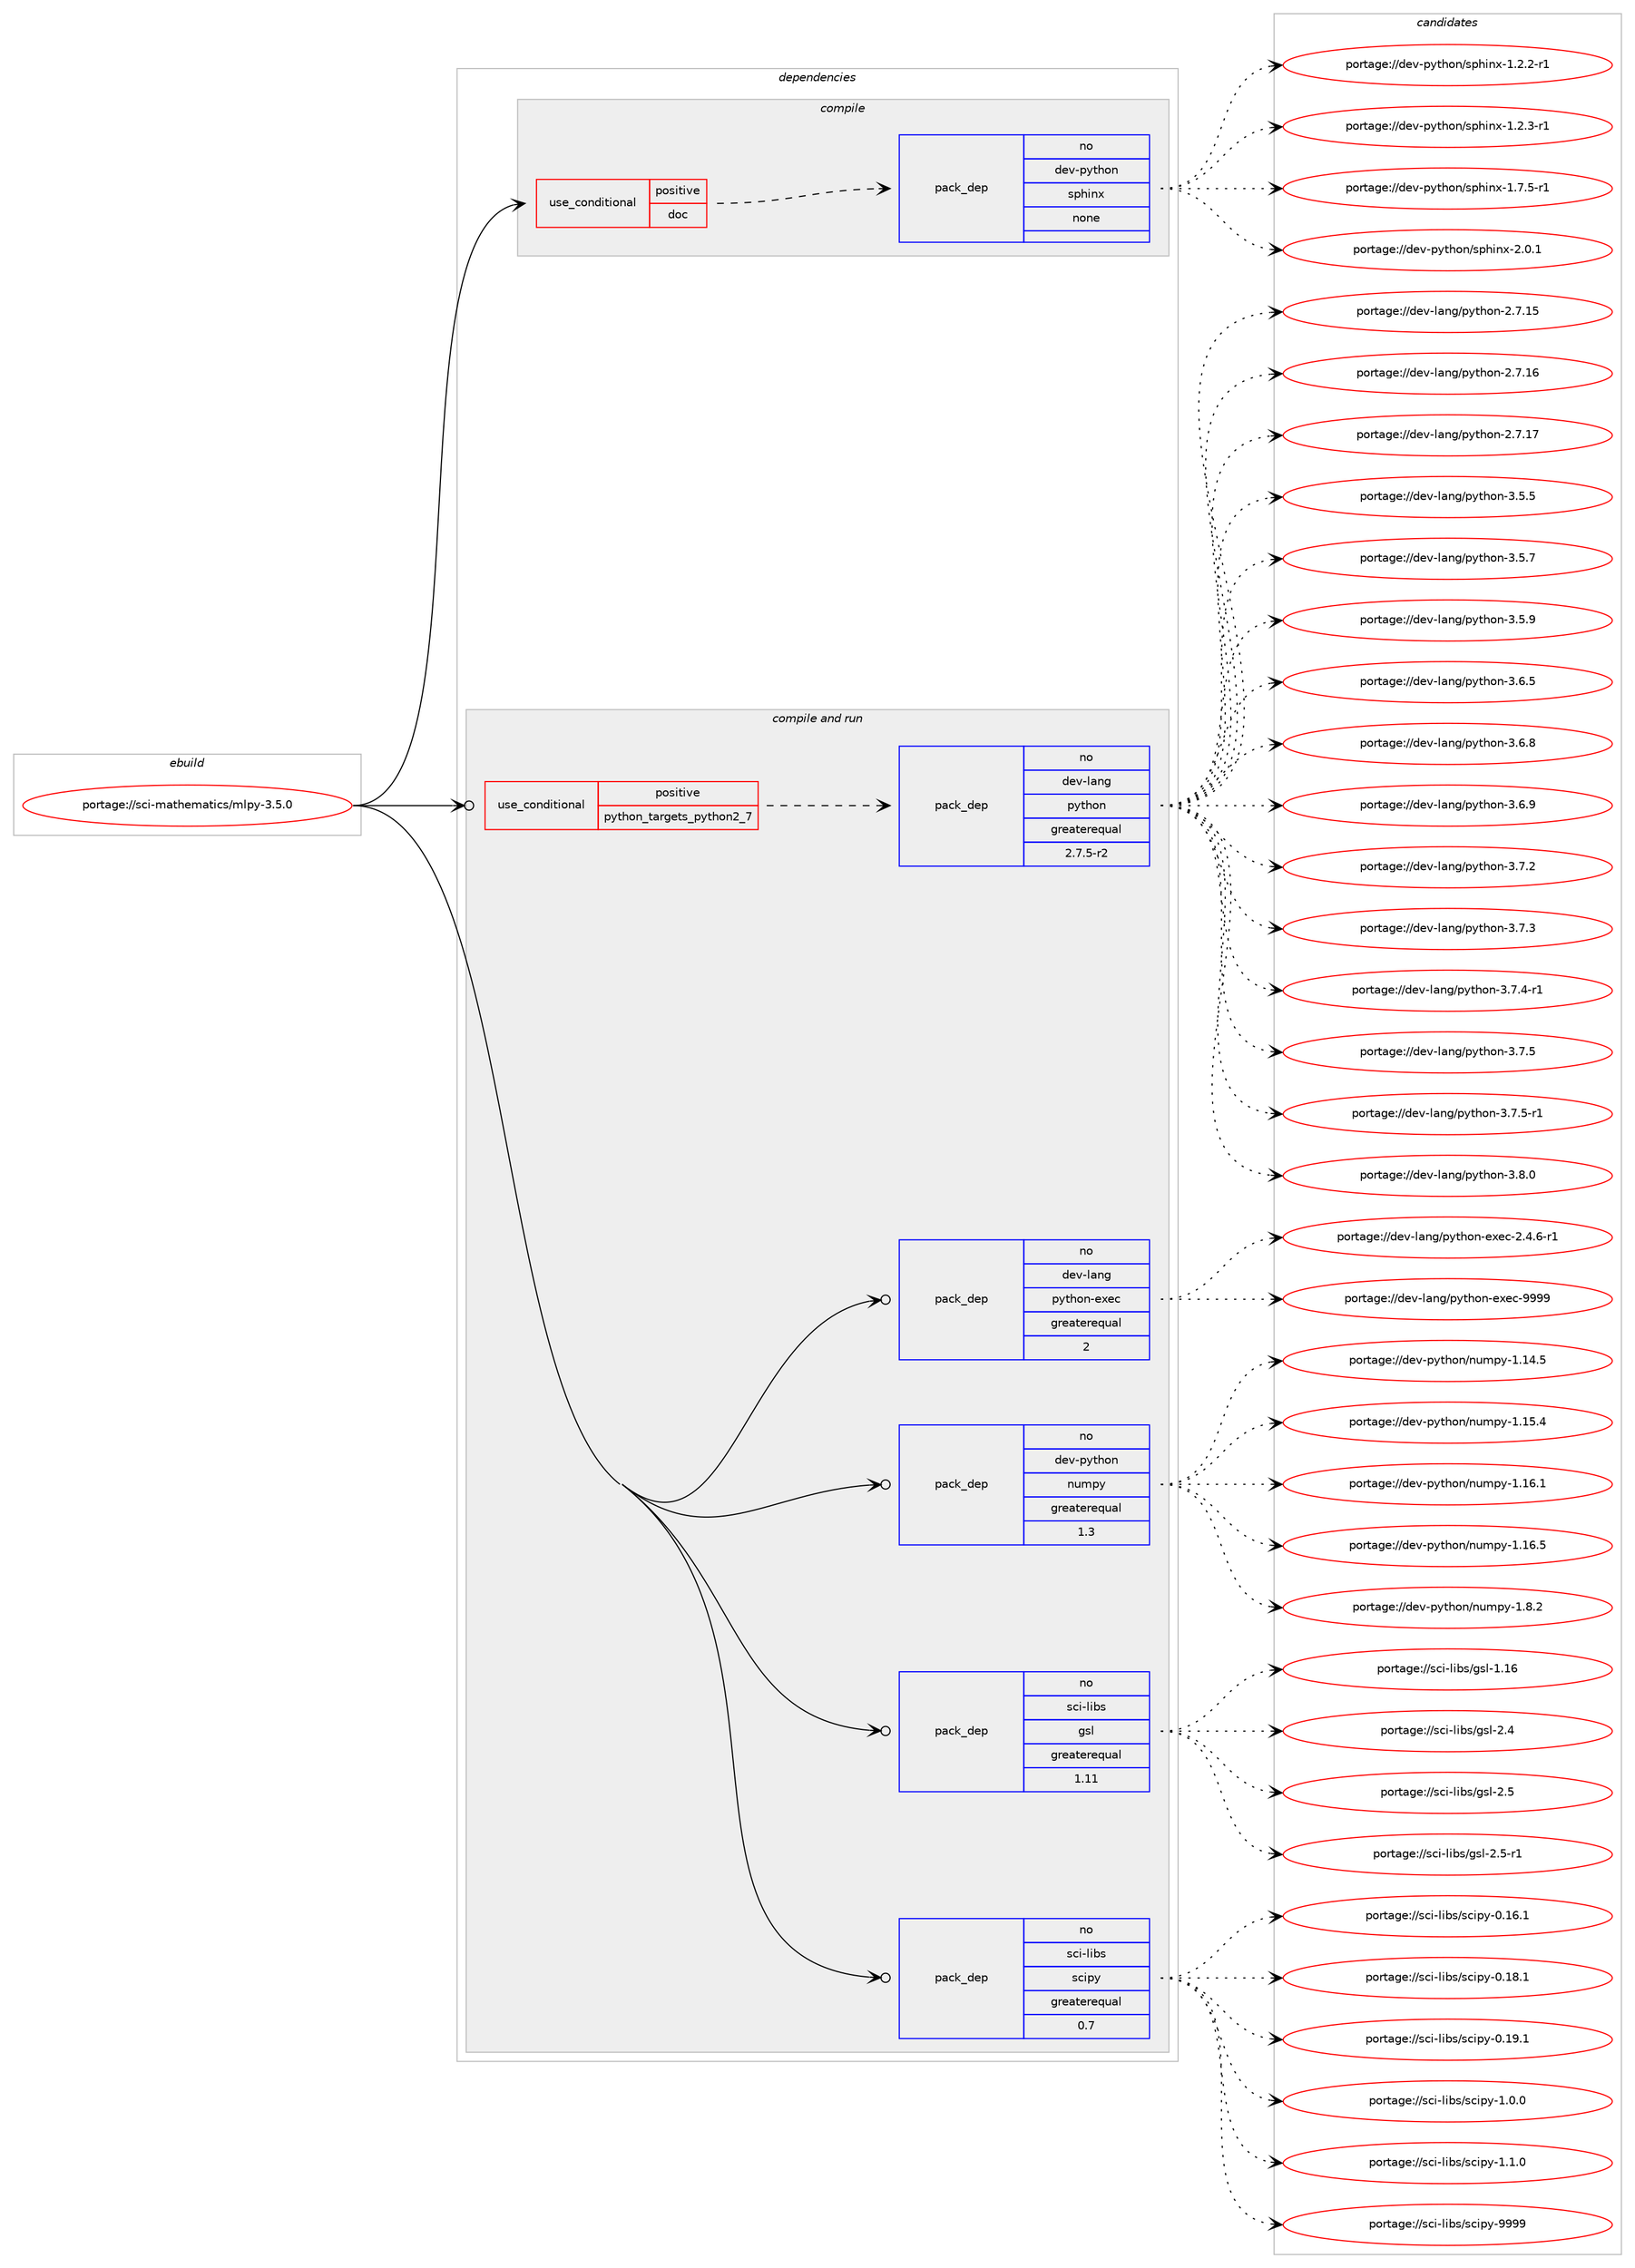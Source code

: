 digraph prolog {

# *************
# Graph options
# *************

newrank=true;
concentrate=true;
compound=true;
graph [rankdir=LR,fontname=Helvetica,fontsize=10,ranksep=1.5];#, ranksep=2.5, nodesep=0.2];
edge  [arrowhead=vee];
node  [fontname=Helvetica,fontsize=10];

# **********
# The ebuild
# **********

subgraph cluster_leftcol {
color=gray;
rank=same;
label=<<i>ebuild</i>>;
id [label="portage://sci-mathematics/mlpy-3.5.0", color=red, width=4, href="../sci-mathematics/mlpy-3.5.0.svg"];
}

# ****************
# The dependencies
# ****************

subgraph cluster_midcol {
color=gray;
label=<<i>dependencies</i>>;
subgraph cluster_compile {
fillcolor="#eeeeee";
style=filled;
label=<<i>compile</i>>;
subgraph cond97670 {
dependency394628 [label=<<TABLE BORDER="0" CELLBORDER="1" CELLSPACING="0" CELLPADDING="4"><TR><TD ROWSPAN="3" CELLPADDING="10">use_conditional</TD></TR><TR><TD>positive</TD></TR><TR><TD>doc</TD></TR></TABLE>>, shape=none, color=red];
subgraph pack290246 {
dependency394629 [label=<<TABLE BORDER="0" CELLBORDER="1" CELLSPACING="0" CELLPADDING="4" WIDTH="220"><TR><TD ROWSPAN="6" CELLPADDING="30">pack_dep</TD></TR><TR><TD WIDTH="110">no</TD></TR><TR><TD>dev-python</TD></TR><TR><TD>sphinx</TD></TR><TR><TD>none</TD></TR><TR><TD></TD></TR></TABLE>>, shape=none, color=blue];
}
dependency394628:e -> dependency394629:w [weight=20,style="dashed",arrowhead="vee"];
}
id:e -> dependency394628:w [weight=20,style="solid",arrowhead="vee"];
}
subgraph cluster_compileandrun {
fillcolor="#eeeeee";
style=filled;
label=<<i>compile and run</i>>;
subgraph cond97671 {
dependency394630 [label=<<TABLE BORDER="0" CELLBORDER="1" CELLSPACING="0" CELLPADDING="4"><TR><TD ROWSPAN="3" CELLPADDING="10">use_conditional</TD></TR><TR><TD>positive</TD></TR><TR><TD>python_targets_python2_7</TD></TR></TABLE>>, shape=none, color=red];
subgraph pack290247 {
dependency394631 [label=<<TABLE BORDER="0" CELLBORDER="1" CELLSPACING="0" CELLPADDING="4" WIDTH="220"><TR><TD ROWSPAN="6" CELLPADDING="30">pack_dep</TD></TR><TR><TD WIDTH="110">no</TD></TR><TR><TD>dev-lang</TD></TR><TR><TD>python</TD></TR><TR><TD>greaterequal</TD></TR><TR><TD>2.7.5-r2</TD></TR></TABLE>>, shape=none, color=blue];
}
dependency394630:e -> dependency394631:w [weight=20,style="dashed",arrowhead="vee"];
}
id:e -> dependency394630:w [weight=20,style="solid",arrowhead="odotvee"];
subgraph pack290248 {
dependency394632 [label=<<TABLE BORDER="0" CELLBORDER="1" CELLSPACING="0" CELLPADDING="4" WIDTH="220"><TR><TD ROWSPAN="6" CELLPADDING="30">pack_dep</TD></TR><TR><TD WIDTH="110">no</TD></TR><TR><TD>dev-lang</TD></TR><TR><TD>python-exec</TD></TR><TR><TD>greaterequal</TD></TR><TR><TD>2</TD></TR></TABLE>>, shape=none, color=blue];
}
id:e -> dependency394632:w [weight=20,style="solid",arrowhead="odotvee"];
subgraph pack290249 {
dependency394633 [label=<<TABLE BORDER="0" CELLBORDER="1" CELLSPACING="0" CELLPADDING="4" WIDTH="220"><TR><TD ROWSPAN="6" CELLPADDING="30">pack_dep</TD></TR><TR><TD WIDTH="110">no</TD></TR><TR><TD>dev-python</TD></TR><TR><TD>numpy</TD></TR><TR><TD>greaterequal</TD></TR><TR><TD>1.3</TD></TR></TABLE>>, shape=none, color=blue];
}
id:e -> dependency394633:w [weight=20,style="solid",arrowhead="odotvee"];
subgraph pack290250 {
dependency394634 [label=<<TABLE BORDER="0" CELLBORDER="1" CELLSPACING="0" CELLPADDING="4" WIDTH="220"><TR><TD ROWSPAN="6" CELLPADDING="30">pack_dep</TD></TR><TR><TD WIDTH="110">no</TD></TR><TR><TD>sci-libs</TD></TR><TR><TD>gsl</TD></TR><TR><TD>greaterequal</TD></TR><TR><TD>1.11</TD></TR></TABLE>>, shape=none, color=blue];
}
id:e -> dependency394634:w [weight=20,style="solid",arrowhead="odotvee"];
subgraph pack290251 {
dependency394635 [label=<<TABLE BORDER="0" CELLBORDER="1" CELLSPACING="0" CELLPADDING="4" WIDTH="220"><TR><TD ROWSPAN="6" CELLPADDING="30">pack_dep</TD></TR><TR><TD WIDTH="110">no</TD></TR><TR><TD>sci-libs</TD></TR><TR><TD>scipy</TD></TR><TR><TD>greaterequal</TD></TR><TR><TD>0.7</TD></TR></TABLE>>, shape=none, color=blue];
}
id:e -> dependency394635:w [weight=20,style="solid",arrowhead="odotvee"];
}
subgraph cluster_run {
fillcolor="#eeeeee";
style=filled;
label=<<i>run</i>>;
}
}

# **************
# The candidates
# **************

subgraph cluster_choices {
rank=same;
color=gray;
label=<<i>candidates</i>>;

subgraph choice290246 {
color=black;
nodesep=1;
choiceportage10010111845112121116104111110471151121041051101204549465046504511449 [label="portage://dev-python/sphinx-1.2.2-r1", color=red, width=4,href="../dev-python/sphinx-1.2.2-r1.svg"];
choiceportage10010111845112121116104111110471151121041051101204549465046514511449 [label="portage://dev-python/sphinx-1.2.3-r1", color=red, width=4,href="../dev-python/sphinx-1.2.3-r1.svg"];
choiceportage10010111845112121116104111110471151121041051101204549465546534511449 [label="portage://dev-python/sphinx-1.7.5-r1", color=red, width=4,href="../dev-python/sphinx-1.7.5-r1.svg"];
choiceportage1001011184511212111610411111047115112104105110120455046484649 [label="portage://dev-python/sphinx-2.0.1", color=red, width=4,href="../dev-python/sphinx-2.0.1.svg"];
dependency394629:e -> choiceportage10010111845112121116104111110471151121041051101204549465046504511449:w [style=dotted,weight="100"];
dependency394629:e -> choiceportage10010111845112121116104111110471151121041051101204549465046514511449:w [style=dotted,weight="100"];
dependency394629:e -> choiceportage10010111845112121116104111110471151121041051101204549465546534511449:w [style=dotted,weight="100"];
dependency394629:e -> choiceportage1001011184511212111610411111047115112104105110120455046484649:w [style=dotted,weight="100"];
}
subgraph choice290247 {
color=black;
nodesep=1;
choiceportage10010111845108971101034711212111610411111045504655464953 [label="portage://dev-lang/python-2.7.15", color=red, width=4,href="../dev-lang/python-2.7.15.svg"];
choiceportage10010111845108971101034711212111610411111045504655464954 [label="portage://dev-lang/python-2.7.16", color=red, width=4,href="../dev-lang/python-2.7.16.svg"];
choiceportage10010111845108971101034711212111610411111045504655464955 [label="portage://dev-lang/python-2.7.17", color=red, width=4,href="../dev-lang/python-2.7.17.svg"];
choiceportage100101118451089711010347112121116104111110455146534653 [label="portage://dev-lang/python-3.5.5", color=red, width=4,href="../dev-lang/python-3.5.5.svg"];
choiceportage100101118451089711010347112121116104111110455146534655 [label="portage://dev-lang/python-3.5.7", color=red, width=4,href="../dev-lang/python-3.5.7.svg"];
choiceportage100101118451089711010347112121116104111110455146534657 [label="portage://dev-lang/python-3.5.9", color=red, width=4,href="../dev-lang/python-3.5.9.svg"];
choiceportage100101118451089711010347112121116104111110455146544653 [label="portage://dev-lang/python-3.6.5", color=red, width=4,href="../dev-lang/python-3.6.5.svg"];
choiceportage100101118451089711010347112121116104111110455146544656 [label="portage://dev-lang/python-3.6.8", color=red, width=4,href="../dev-lang/python-3.6.8.svg"];
choiceportage100101118451089711010347112121116104111110455146544657 [label="portage://dev-lang/python-3.6.9", color=red, width=4,href="../dev-lang/python-3.6.9.svg"];
choiceportage100101118451089711010347112121116104111110455146554650 [label="portage://dev-lang/python-3.7.2", color=red, width=4,href="../dev-lang/python-3.7.2.svg"];
choiceportage100101118451089711010347112121116104111110455146554651 [label="portage://dev-lang/python-3.7.3", color=red, width=4,href="../dev-lang/python-3.7.3.svg"];
choiceportage1001011184510897110103471121211161041111104551465546524511449 [label="portage://dev-lang/python-3.7.4-r1", color=red, width=4,href="../dev-lang/python-3.7.4-r1.svg"];
choiceportage100101118451089711010347112121116104111110455146554653 [label="portage://dev-lang/python-3.7.5", color=red, width=4,href="../dev-lang/python-3.7.5.svg"];
choiceportage1001011184510897110103471121211161041111104551465546534511449 [label="portage://dev-lang/python-3.7.5-r1", color=red, width=4,href="../dev-lang/python-3.7.5-r1.svg"];
choiceportage100101118451089711010347112121116104111110455146564648 [label="portage://dev-lang/python-3.8.0", color=red, width=4,href="../dev-lang/python-3.8.0.svg"];
dependency394631:e -> choiceportage10010111845108971101034711212111610411111045504655464953:w [style=dotted,weight="100"];
dependency394631:e -> choiceportage10010111845108971101034711212111610411111045504655464954:w [style=dotted,weight="100"];
dependency394631:e -> choiceportage10010111845108971101034711212111610411111045504655464955:w [style=dotted,weight="100"];
dependency394631:e -> choiceportage100101118451089711010347112121116104111110455146534653:w [style=dotted,weight="100"];
dependency394631:e -> choiceportage100101118451089711010347112121116104111110455146534655:w [style=dotted,weight="100"];
dependency394631:e -> choiceportage100101118451089711010347112121116104111110455146534657:w [style=dotted,weight="100"];
dependency394631:e -> choiceportage100101118451089711010347112121116104111110455146544653:w [style=dotted,weight="100"];
dependency394631:e -> choiceportage100101118451089711010347112121116104111110455146544656:w [style=dotted,weight="100"];
dependency394631:e -> choiceportage100101118451089711010347112121116104111110455146544657:w [style=dotted,weight="100"];
dependency394631:e -> choiceportage100101118451089711010347112121116104111110455146554650:w [style=dotted,weight="100"];
dependency394631:e -> choiceportage100101118451089711010347112121116104111110455146554651:w [style=dotted,weight="100"];
dependency394631:e -> choiceportage1001011184510897110103471121211161041111104551465546524511449:w [style=dotted,weight="100"];
dependency394631:e -> choiceportage100101118451089711010347112121116104111110455146554653:w [style=dotted,weight="100"];
dependency394631:e -> choiceportage1001011184510897110103471121211161041111104551465546534511449:w [style=dotted,weight="100"];
dependency394631:e -> choiceportage100101118451089711010347112121116104111110455146564648:w [style=dotted,weight="100"];
}
subgraph choice290248 {
color=black;
nodesep=1;
choiceportage10010111845108971101034711212111610411111045101120101994550465246544511449 [label="portage://dev-lang/python-exec-2.4.6-r1", color=red, width=4,href="../dev-lang/python-exec-2.4.6-r1.svg"];
choiceportage10010111845108971101034711212111610411111045101120101994557575757 [label="portage://dev-lang/python-exec-9999", color=red, width=4,href="../dev-lang/python-exec-9999.svg"];
dependency394632:e -> choiceportage10010111845108971101034711212111610411111045101120101994550465246544511449:w [style=dotted,weight="100"];
dependency394632:e -> choiceportage10010111845108971101034711212111610411111045101120101994557575757:w [style=dotted,weight="100"];
}
subgraph choice290249 {
color=black;
nodesep=1;
choiceportage100101118451121211161041111104711011710911212145494649524653 [label="portage://dev-python/numpy-1.14.5", color=red, width=4,href="../dev-python/numpy-1.14.5.svg"];
choiceportage100101118451121211161041111104711011710911212145494649534652 [label="portage://dev-python/numpy-1.15.4", color=red, width=4,href="../dev-python/numpy-1.15.4.svg"];
choiceportage100101118451121211161041111104711011710911212145494649544649 [label="portage://dev-python/numpy-1.16.1", color=red, width=4,href="../dev-python/numpy-1.16.1.svg"];
choiceportage100101118451121211161041111104711011710911212145494649544653 [label="portage://dev-python/numpy-1.16.5", color=red, width=4,href="../dev-python/numpy-1.16.5.svg"];
choiceportage1001011184511212111610411111047110117109112121454946564650 [label="portage://dev-python/numpy-1.8.2", color=red, width=4,href="../dev-python/numpy-1.8.2.svg"];
dependency394633:e -> choiceportage100101118451121211161041111104711011710911212145494649524653:w [style=dotted,weight="100"];
dependency394633:e -> choiceportage100101118451121211161041111104711011710911212145494649534652:w [style=dotted,weight="100"];
dependency394633:e -> choiceportage100101118451121211161041111104711011710911212145494649544649:w [style=dotted,weight="100"];
dependency394633:e -> choiceportage100101118451121211161041111104711011710911212145494649544653:w [style=dotted,weight="100"];
dependency394633:e -> choiceportage1001011184511212111610411111047110117109112121454946564650:w [style=dotted,weight="100"];
}
subgraph choice290250 {
color=black;
nodesep=1;
choiceportage115991054510810598115471031151084549464954 [label="portage://sci-libs/gsl-1.16", color=red, width=4,href="../sci-libs/gsl-1.16.svg"];
choiceportage1159910545108105981154710311510845504652 [label="portage://sci-libs/gsl-2.4", color=red, width=4,href="../sci-libs/gsl-2.4.svg"];
choiceportage1159910545108105981154710311510845504653 [label="portage://sci-libs/gsl-2.5", color=red, width=4,href="../sci-libs/gsl-2.5.svg"];
choiceportage11599105451081059811547103115108455046534511449 [label="portage://sci-libs/gsl-2.5-r1", color=red, width=4,href="../sci-libs/gsl-2.5-r1.svg"];
dependency394634:e -> choiceportage115991054510810598115471031151084549464954:w [style=dotted,weight="100"];
dependency394634:e -> choiceportage1159910545108105981154710311510845504652:w [style=dotted,weight="100"];
dependency394634:e -> choiceportage1159910545108105981154710311510845504653:w [style=dotted,weight="100"];
dependency394634:e -> choiceportage11599105451081059811547103115108455046534511449:w [style=dotted,weight="100"];
}
subgraph choice290251 {
color=black;
nodesep=1;
choiceportage115991054510810598115471159910511212145484649544649 [label="portage://sci-libs/scipy-0.16.1", color=red, width=4,href="../sci-libs/scipy-0.16.1.svg"];
choiceportage115991054510810598115471159910511212145484649564649 [label="portage://sci-libs/scipy-0.18.1", color=red, width=4,href="../sci-libs/scipy-0.18.1.svg"];
choiceportage115991054510810598115471159910511212145484649574649 [label="portage://sci-libs/scipy-0.19.1", color=red, width=4,href="../sci-libs/scipy-0.19.1.svg"];
choiceportage1159910545108105981154711599105112121454946484648 [label="portage://sci-libs/scipy-1.0.0", color=red, width=4,href="../sci-libs/scipy-1.0.0.svg"];
choiceportage1159910545108105981154711599105112121454946494648 [label="portage://sci-libs/scipy-1.1.0", color=red, width=4,href="../sci-libs/scipy-1.1.0.svg"];
choiceportage11599105451081059811547115991051121214557575757 [label="portage://sci-libs/scipy-9999", color=red, width=4,href="../sci-libs/scipy-9999.svg"];
dependency394635:e -> choiceportage115991054510810598115471159910511212145484649544649:w [style=dotted,weight="100"];
dependency394635:e -> choiceportage115991054510810598115471159910511212145484649564649:w [style=dotted,weight="100"];
dependency394635:e -> choiceportage115991054510810598115471159910511212145484649574649:w [style=dotted,weight="100"];
dependency394635:e -> choiceportage1159910545108105981154711599105112121454946484648:w [style=dotted,weight="100"];
dependency394635:e -> choiceportage1159910545108105981154711599105112121454946494648:w [style=dotted,weight="100"];
dependency394635:e -> choiceportage11599105451081059811547115991051121214557575757:w [style=dotted,weight="100"];
}
}

}
